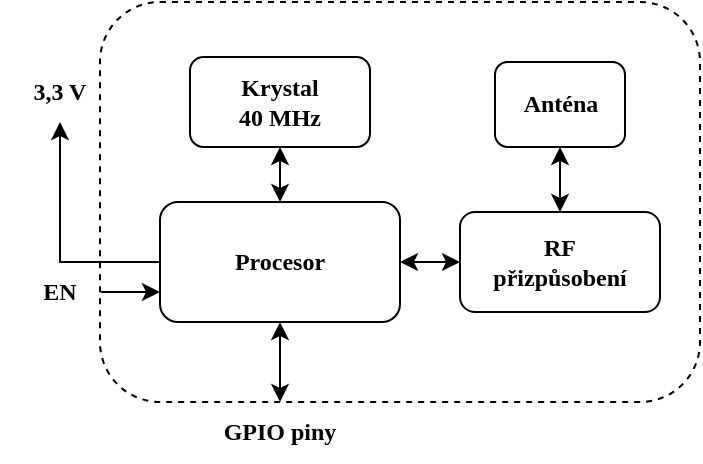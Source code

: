 <mxfile version="20.7.4" type="device"><diagram id="z0ga1y5FeCnL9JSYYXCy" name="Stránka-1"><mxGraphModel dx="683" dy="377" grid="1" gridSize="10" guides="1" tooltips="1" connect="1" arrows="1" fold="1" page="1" pageScale="1" pageWidth="827" pageHeight="1169" math="0" shadow="0"><root><mxCell id="0"/><mxCell id="1" parent="0"/><mxCell id="9CvfN5bI6b9NchDEF0DM-11" value="&lt;b&gt;EN&lt;/b&gt;" style="text;html=1;strokeColor=none;fillColor=none;align=center;verticalAlign=middle;whiteSpace=wrap;rounded=0;strokeWidth=1;fontFamily=Times New Roman;" parent="1" vertex="1"><mxGeometry x="240" y="390" width="60" height="30" as="geometry"/></mxCell><mxCell id="9CvfN5bI6b9NchDEF0DM-1" value="" style="rounded=1;whiteSpace=wrap;html=1;dashed=1;perimeterSpacing=0;strokeWidth=1;fontFamily=Times New Roman;" parent="1" vertex="1"><mxGeometry x="290" y="260" width="300" height="200" as="geometry"/></mxCell><mxCell id="9CvfN5bI6b9NchDEF0DM-7" style="edgeStyle=orthogonalEdgeStyle;rounded=0;orthogonalLoop=1;jettySize=auto;html=1;entryX=0.5;entryY=1;entryDx=0;entryDy=0;fontFamily=Times New Roman;" parent="1" source="9CvfN5bI6b9NchDEF0DM-2" target="9CvfN5bI6b9NchDEF0DM-8" edge="1"><mxGeometry relative="1" as="geometry"><mxPoint x="270" y="320" as="targetPoint"/><Array as="points"><mxPoint x="270" y="390"/><mxPoint x="270" y="320"/></Array></mxGeometry></mxCell><mxCell id="9CvfN5bI6b9NchDEF0DM-10" style="edgeStyle=orthogonalEdgeStyle;rounded=0;orthogonalLoop=1;jettySize=auto;html=1;exitX=0;exitY=0.75;exitDx=0;exitDy=0;startArrow=classic;startFill=1;endArrow=none;endFill=0;entryX=0.002;entryY=0.727;entryDx=0;entryDy=0;entryPerimeter=0;fontFamily=Times New Roman;" parent="1" source="9CvfN5bI6b9NchDEF0DM-2" target="9CvfN5bI6b9NchDEF0DM-1" edge="1"><mxGeometry relative="1" as="geometry"><mxPoint x="291" y="400" as="targetPoint"/></mxGeometry></mxCell><mxCell id="9CvfN5bI6b9NchDEF0DM-2" value="&lt;b&gt;Procesor&lt;/b&gt;" style="rounded=1;whiteSpace=wrap;html=1;strokeWidth=1;fontFamily=Times New Roman;" parent="1" vertex="1"><mxGeometry x="320" y="360" width="120" height="60" as="geometry"/></mxCell><mxCell id="9CvfN5bI6b9NchDEF0DM-14" style="edgeStyle=orthogonalEdgeStyle;rounded=0;orthogonalLoop=1;jettySize=auto;html=1;entryX=0.5;entryY=0;entryDx=0;entryDy=0;startArrow=classic;startFill=1;endArrow=classic;endFill=1;fontFamily=Times New Roman;" parent="1" source="9CvfN5bI6b9NchDEF0DM-3" target="9CvfN5bI6b9NchDEF0DM-2" edge="1"><mxGeometry relative="1" as="geometry"/></mxCell><mxCell id="9CvfN5bI6b9NchDEF0DM-3" value="&lt;div&gt;&lt;b&gt;Krystal &lt;br&gt;&lt;/b&gt;&lt;/div&gt;&lt;div&gt;&lt;b&gt;40 MHz&lt;/b&gt;&lt;/div&gt;" style="rounded=1;whiteSpace=wrap;html=1;strokeWidth=1;fontFamily=Times New Roman;" parent="1" vertex="1"><mxGeometry x="335" y="287.5" width="90" height="45" as="geometry"/></mxCell><mxCell id="9CvfN5bI6b9NchDEF0DM-17" style="edgeStyle=orthogonalEdgeStyle;rounded=0;orthogonalLoop=1;jettySize=auto;html=1;entryX=1;entryY=0.5;entryDx=0;entryDy=0;startArrow=classic;startFill=1;endArrow=classic;endFill=1;fontFamily=Times New Roman;" parent="1" source="9CvfN5bI6b9NchDEF0DM-4" target="9CvfN5bI6b9NchDEF0DM-2" edge="1"><mxGeometry relative="1" as="geometry"/></mxCell><mxCell id="9CvfN5bI6b9NchDEF0DM-4" value="&lt;div&gt;&lt;b&gt;RF &lt;br&gt;&lt;/b&gt;&lt;/div&gt;&lt;div&gt;&lt;b&gt;přizpůsobení&lt;/b&gt;&lt;/div&gt;" style="rounded=1;whiteSpace=wrap;html=1;strokeWidth=1;fontFamily=Times New Roman;" parent="1" vertex="1"><mxGeometry x="470" y="365" width="100" height="50" as="geometry"/></mxCell><mxCell id="9CvfN5bI6b9NchDEF0DM-21" style="edgeStyle=orthogonalEdgeStyle;rounded=0;orthogonalLoop=1;jettySize=auto;html=1;startArrow=classic;startFill=1;endArrow=classic;endFill=1;fontFamily=Times New Roman;" parent="1" source="9CvfN5bI6b9NchDEF0DM-5" target="9CvfN5bI6b9NchDEF0DM-4" edge="1"><mxGeometry relative="1" as="geometry"/></mxCell><mxCell id="9CvfN5bI6b9NchDEF0DM-5" value="&lt;b&gt;Anténa&lt;/b&gt;" style="rounded=1;whiteSpace=wrap;html=1;strokeWidth=1;fontFamily=Times New Roman;" parent="1" vertex="1"><mxGeometry x="487.5" y="290" width="65" height="42.5" as="geometry"/></mxCell><mxCell id="9CvfN5bI6b9NchDEF0DM-8" value="&lt;b&gt;3,3 V&lt;br&gt;&lt;/b&gt;" style="text;html=1;strokeColor=none;fillColor=none;align=center;verticalAlign=middle;whiteSpace=wrap;rounded=0;strokeWidth=1;fontFamily=Times New Roman;" parent="1" vertex="1"><mxGeometry x="240" y="290" width="60" height="30" as="geometry"/></mxCell><mxCell id="9CvfN5bI6b9NchDEF0DM-13" style="edgeStyle=orthogonalEdgeStyle;rounded=0;orthogonalLoop=1;jettySize=auto;html=1;entryX=0.5;entryY=1;entryDx=0;entryDy=0;startArrow=classic;startFill=1;endArrow=classic;endFill=1;fontFamily=Times New Roman;" parent="1" source="9CvfN5bI6b9NchDEF0DM-12" target="9CvfN5bI6b9NchDEF0DM-2" edge="1"><mxGeometry relative="1" as="geometry"/></mxCell><mxCell id="9CvfN5bI6b9NchDEF0DM-12" value="&lt;b&gt;GPIO piny&lt;br&gt;&lt;/b&gt;" style="text;html=1;strokeColor=none;fillColor=none;align=center;verticalAlign=middle;whiteSpace=wrap;rounded=0;strokeWidth=1;fontFamily=Times New Roman;" parent="1" vertex="1"><mxGeometry x="350" y="460" width="60" height="30" as="geometry"/></mxCell></root></mxGraphModel></diagram></mxfile>